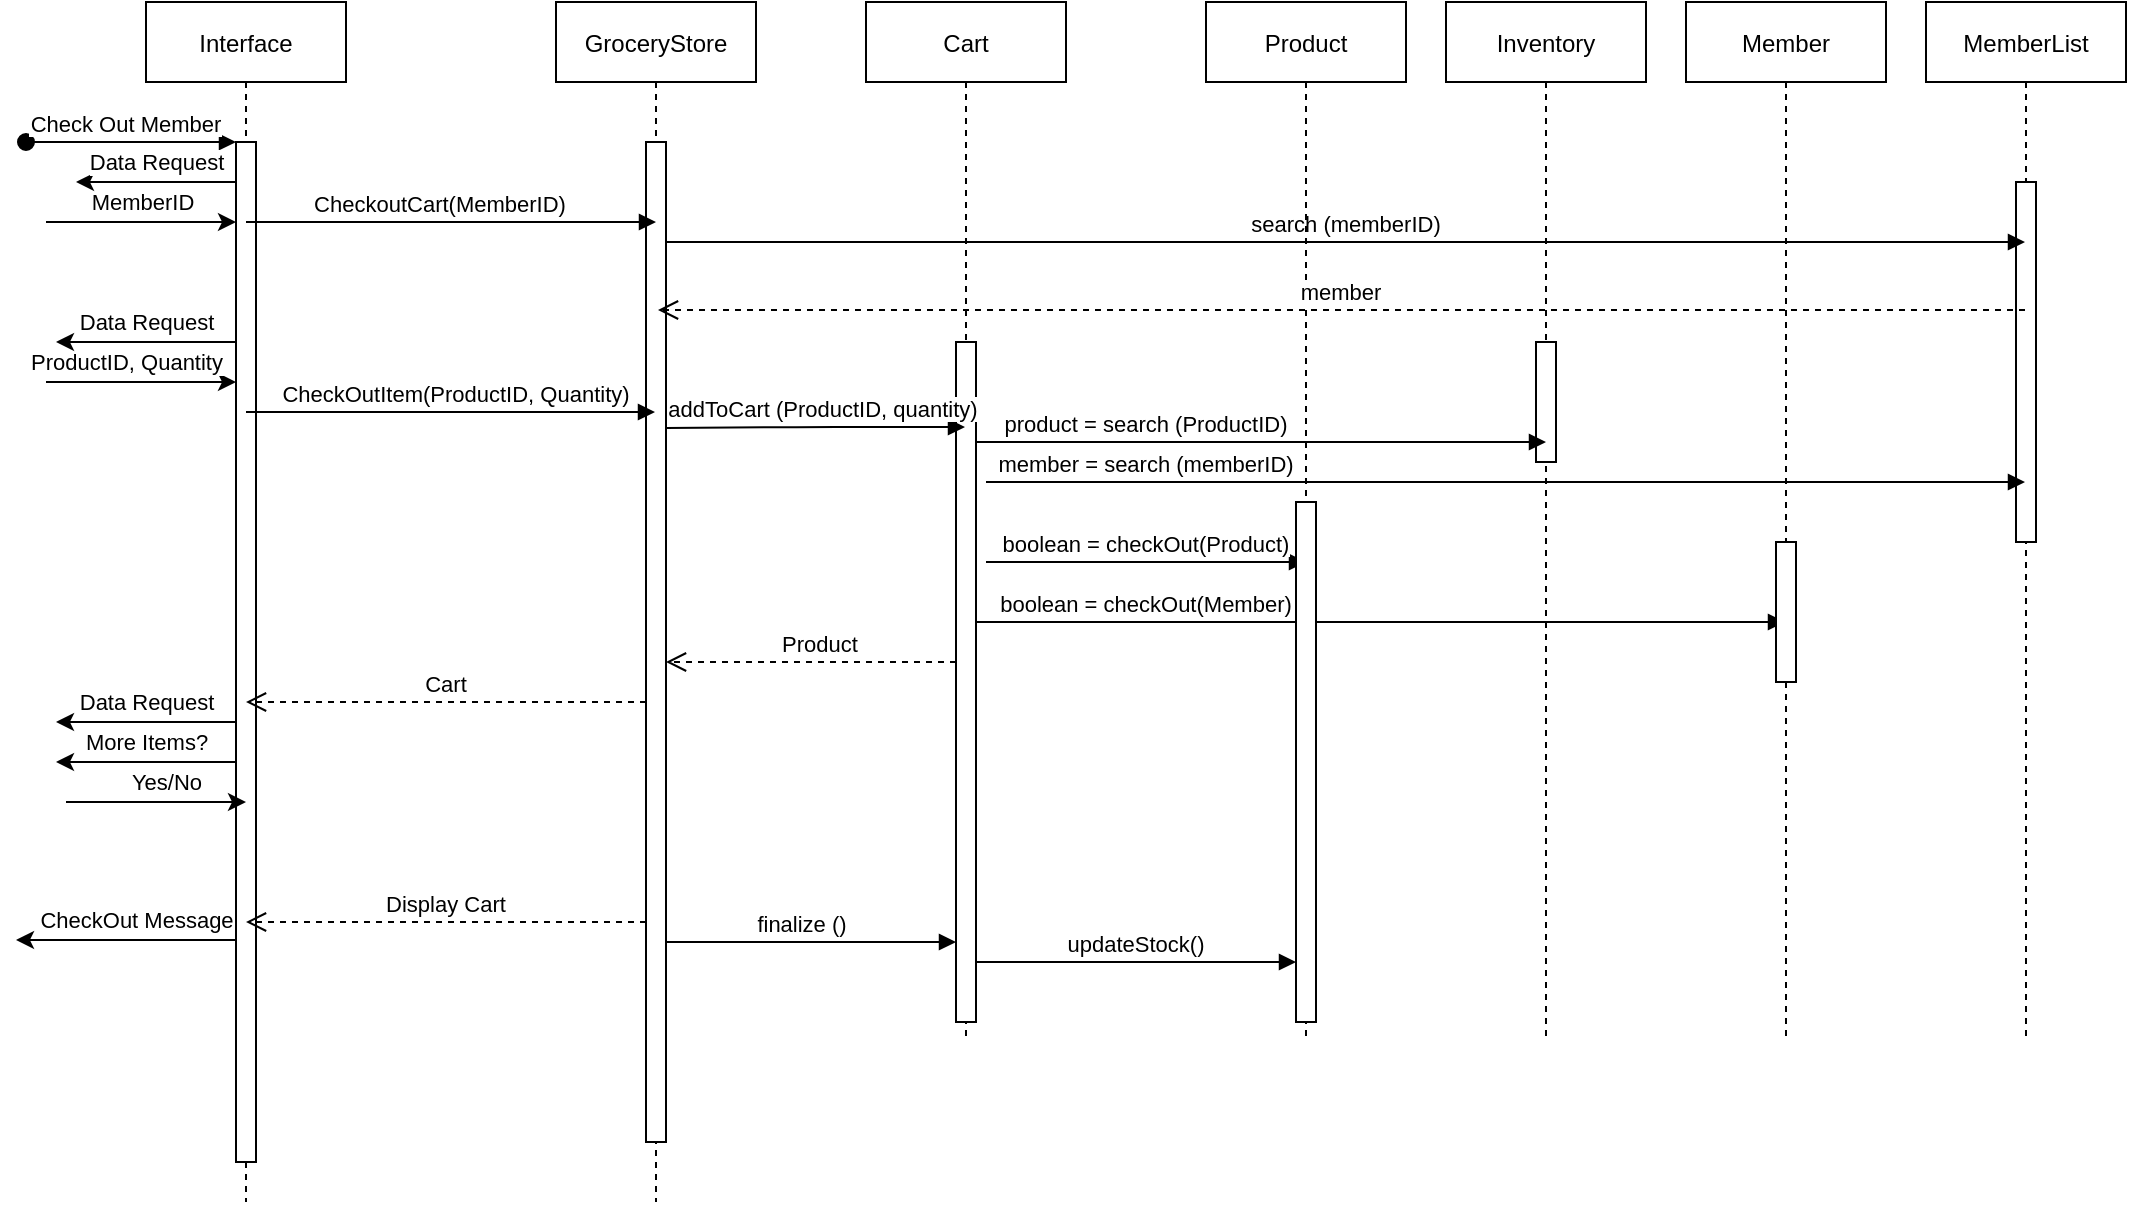 <mxfile version="15.5.5" type="onedrive"><diagram id="kgpKYQtTHZ0yAKxKKP6v" name="Page-1"><mxGraphModel dx="1278" dy="579" grid="1" gridSize="10" guides="1" tooltips="1" connect="1" arrows="1" fold="1" page="1" pageScale="1" pageWidth="850" pageHeight="1100" math="0" shadow="0"><root><mxCell id="0"/><mxCell id="1" parent="0"/><mxCell id="3nuBFxr9cyL0pnOWT2aG-1" value="Interface" style="shape=umlLifeline;perimeter=lifelinePerimeter;container=1;collapsible=0;recursiveResize=0;rounded=0;shadow=0;strokeWidth=1;" parent="1" vertex="1"><mxGeometry x="110" y="80" width="100" height="600" as="geometry"/></mxCell><mxCell id="3nuBFxr9cyL0pnOWT2aG-2" value="" style="points=[];perimeter=orthogonalPerimeter;rounded=0;shadow=0;strokeWidth=1;" parent="3nuBFxr9cyL0pnOWT2aG-1" vertex="1"><mxGeometry x="45" y="70" width="10" height="510" as="geometry"/></mxCell><mxCell id="3nuBFxr9cyL0pnOWT2aG-3" value="Check Out Member" style="verticalAlign=bottom;startArrow=oval;endArrow=block;startSize=8;shadow=0;strokeWidth=1;" parent="3nuBFxr9cyL0pnOWT2aG-1" target="3nuBFxr9cyL0pnOWT2aG-2" edge="1"><mxGeometry x="-0.048" relative="1" as="geometry"><mxPoint x="-60" y="70" as="sourcePoint"/><mxPoint as="offset"/></mxGeometry></mxCell><mxCell id="9fdFapkQpH2N2yp1Vqai-12" value="" style="endArrow=classic;html=1;rounded=0;strokeColor=default;" parent="3nuBFxr9cyL0pnOWT2aG-1" edge="1"><mxGeometry relative="1" as="geometry"><mxPoint x="-50" y="110" as="sourcePoint"/><mxPoint x="45" y="110" as="targetPoint"/></mxGeometry></mxCell><mxCell id="9fdFapkQpH2N2yp1Vqai-13" value="MemberID" style="edgeLabel;resizable=0;html=1;align=center;verticalAlign=middle;" parent="9fdFapkQpH2N2yp1Vqai-12" connectable="0" vertex="1"><mxGeometry relative="1" as="geometry"><mxPoint y="-10" as="offset"/></mxGeometry></mxCell><mxCell id="9fdFapkQpH2N2yp1Vqai-20" value="" style="endArrow=classic;html=1;rounded=0;strokeColor=default;" parent="3nuBFxr9cyL0pnOWT2aG-1" edge="1"><mxGeometry relative="1" as="geometry"><mxPoint x="-50" y="190" as="sourcePoint"/><mxPoint x="45" y="190" as="targetPoint"/><Array as="points"><mxPoint x="-10" y="190"/></Array></mxGeometry></mxCell><mxCell id="9fdFapkQpH2N2yp1Vqai-21" value="ProductID, Quantity" style="edgeLabel;resizable=0;html=1;align=center;verticalAlign=middle;" parent="9fdFapkQpH2N2yp1Vqai-20" connectable="0" vertex="1"><mxGeometry relative="1" as="geometry"><mxPoint x="-8" y="-10" as="offset"/></mxGeometry></mxCell><mxCell id="9fdFapkQpH2N2yp1Vqai-22" value="" style="endArrow=classic;html=1;rounded=0;strokeColor=default;" parent="3nuBFxr9cyL0pnOWT2aG-1" edge="1"><mxGeometry relative="1" as="geometry"><mxPoint x="-25" y="170" as="sourcePoint"/><mxPoint x="-45" y="170" as="targetPoint"/><Array as="points"><mxPoint x="45" y="170"/></Array></mxGeometry></mxCell><mxCell id="9fdFapkQpH2N2yp1Vqai-23" value="Data Request" style="edgeLabel;resizable=0;html=1;align=center;verticalAlign=middle;" parent="9fdFapkQpH2N2yp1Vqai-22" connectable="0" vertex="1"><mxGeometry relative="1" as="geometry"><mxPoint x="-35" y="-10" as="offset"/></mxGeometry></mxCell><mxCell id="pSKavSD4JDA0JS8yOYJI-22" value="" style="endArrow=classic;html=1;rounded=0;strokeColor=default;" parent="3nuBFxr9cyL0pnOWT2aG-1" edge="1"><mxGeometry relative="1" as="geometry"><mxPoint x="-25" y="360" as="sourcePoint"/><mxPoint x="-45" y="360" as="targetPoint"/><Array as="points"><mxPoint x="45" y="360"/></Array></mxGeometry></mxCell><mxCell id="pSKavSD4JDA0JS8yOYJI-23" value="Data Request" style="edgeLabel;resizable=0;html=1;align=center;verticalAlign=middle;" parent="pSKavSD4JDA0JS8yOYJI-22" connectable="0" vertex="1"><mxGeometry relative="1" as="geometry"><mxPoint x="-35" y="-10" as="offset"/></mxGeometry></mxCell><mxCell id="9fdFapkQpH2N2yp1Vqai-10" value="" style="endArrow=classic;html=1;rounded=0;strokeColor=default;" parent="3nuBFxr9cyL0pnOWT2aG-1" edge="1"><mxGeometry relative="1" as="geometry"><mxPoint x="-15" y="90" as="sourcePoint"/><mxPoint x="-35" y="90" as="targetPoint"/><Array as="points"><mxPoint x="45" y="90"/></Array></mxGeometry></mxCell><mxCell id="9fdFapkQpH2N2yp1Vqai-11" value="Data Request" style="edgeLabel;resizable=0;html=1;align=center;verticalAlign=middle;" parent="9fdFapkQpH2N2yp1Vqai-10" connectable="0" vertex="1"><mxGeometry relative="1" as="geometry"><mxPoint x="-30" y="-10" as="offset"/></mxGeometry></mxCell><mxCell id="pSKavSD4JDA0JS8yOYJI-30" value="" style="endArrow=classic;html=1;rounded=0;strokeColor=default;" parent="3nuBFxr9cyL0pnOWT2aG-1" edge="1"><mxGeometry relative="1" as="geometry"><mxPoint x="-25" y="380" as="sourcePoint"/><mxPoint x="-45" y="380" as="targetPoint"/><Array as="points"><mxPoint x="45" y="380"/></Array></mxGeometry></mxCell><mxCell id="pSKavSD4JDA0JS8yOYJI-31" value="More Items?" style="edgeLabel;resizable=0;html=1;align=center;verticalAlign=middle;" parent="pSKavSD4JDA0JS8yOYJI-30" connectable="0" vertex="1"><mxGeometry relative="1" as="geometry"><mxPoint x="-35" y="-10" as="offset"/></mxGeometry></mxCell><mxCell id="3nuBFxr9cyL0pnOWT2aG-5" value="GroceryStore" style="shape=umlLifeline;perimeter=lifelinePerimeter;container=1;collapsible=0;recursiveResize=0;rounded=0;shadow=0;strokeWidth=1;" parent="1" vertex="1"><mxGeometry x="315" y="80" width="100" height="600" as="geometry"/></mxCell><mxCell id="3nuBFxr9cyL0pnOWT2aG-6" value="" style="points=[];perimeter=orthogonalPerimeter;rounded=0;shadow=0;strokeWidth=1;" parent="3nuBFxr9cyL0pnOWT2aG-5" vertex="1"><mxGeometry x="45" y="70" width="10" height="500" as="geometry"/></mxCell><mxCell id="3nuBFxr9cyL0pnOWT2aG-8" value="CheckoutCart(MemberID)" style="verticalAlign=bottom;endArrow=block;shadow=0;strokeWidth=1;" parent="3nuBFxr9cyL0pnOWT2aG-5" edge="1"><mxGeometry x="-0.056" relative="1" as="geometry"><mxPoint x="-155" y="110" as="sourcePoint"/><mxPoint x="50" y="110" as="targetPoint"/><Array as="points"><mxPoint x="-85" y="110"/><mxPoint x="35" y="110"/></Array><mxPoint as="offset"/></mxGeometry></mxCell><mxCell id="3nuBFxr9cyL0pnOWT2aG-10" value="Cart" style="verticalAlign=bottom;endArrow=open;dashed=1;endSize=8;shadow=0;strokeWidth=1;" parent="1" edge="1"><mxGeometry relative="1" as="geometry"><mxPoint x="160" y="430" as="targetPoint"/><mxPoint x="360" y="430" as="sourcePoint"/><Array as="points"><mxPoint x="330" y="430"/></Array><mxPoint as="offset"/></mxGeometry></mxCell><mxCell id="9fdFapkQpH2N2yp1Vqai-1" value="Cart" style="shape=umlLifeline;perimeter=lifelinePerimeter;container=1;collapsible=0;recursiveResize=0;rounded=0;shadow=0;strokeWidth=1;" parent="1" vertex="1"><mxGeometry x="470" y="80" width="100" height="520" as="geometry"/></mxCell><mxCell id="9fdFapkQpH2N2yp1Vqai-2" value="" style="points=[];perimeter=orthogonalPerimeter;rounded=0;shadow=0;strokeWidth=1;" parent="9fdFapkQpH2N2yp1Vqai-1" vertex="1"><mxGeometry x="45" y="170" width="10" height="340" as="geometry"/></mxCell><mxCell id="9fdFapkQpH2N2yp1Vqai-30" value="boolean = checkOut(Member)" style="verticalAlign=bottom;endArrow=block;shadow=0;strokeWidth=1;" parent="9fdFapkQpH2N2yp1Vqai-1" target="9fdFapkQpH2N2yp1Vqai-14" edge="1"><mxGeometry x="-0.58" relative="1" as="geometry"><mxPoint x="55" y="310" as="sourcePoint"/><mxPoint x="155" y="310" as="targetPoint"/><Array as="points"/><mxPoint as="offset"/></mxGeometry></mxCell><mxCell id="pSKavSD4JDA0JS8yOYJI-37" value="updateStock()" style="verticalAlign=bottom;endArrow=block;shadow=0;strokeWidth=1;" parent="9fdFapkQpH2N2yp1Vqai-1" edge="1"><mxGeometry relative="1" as="geometry"><mxPoint x="55" y="480" as="sourcePoint"/><mxPoint x="215" y="480" as="targetPoint"/><Array as="points"/><mxPoint as="offset"/></mxGeometry></mxCell><mxCell id="9fdFapkQpH2N2yp1Vqai-3" value="Inventory" style="shape=umlLifeline;perimeter=lifelinePerimeter;container=1;collapsible=0;recursiveResize=0;rounded=0;shadow=0;strokeWidth=1;" parent="1" vertex="1"><mxGeometry x="760" y="80" width="100" height="520" as="geometry"/></mxCell><mxCell id="9fdFapkQpH2N2yp1Vqai-4" value="" style="points=[];perimeter=orthogonalPerimeter;rounded=0;shadow=0;strokeWidth=1;" parent="9fdFapkQpH2N2yp1Vqai-3" vertex="1"><mxGeometry x="45" y="170" width="10" height="60" as="geometry"/></mxCell><mxCell id="9fdFapkQpH2N2yp1Vqai-14" value="Member" style="shape=umlLifeline;perimeter=lifelinePerimeter;container=1;collapsible=0;recursiveResize=0;rounded=0;shadow=0;strokeWidth=1;" parent="1" vertex="1"><mxGeometry x="880" y="80" width="100" height="520" as="geometry"/></mxCell><mxCell id="9fdFapkQpH2N2yp1Vqai-15" value="" style="points=[];perimeter=orthogonalPerimeter;rounded=0;shadow=0;strokeWidth=1;" parent="9fdFapkQpH2N2yp1Vqai-14" vertex="1"><mxGeometry x="45" y="270" width="10" height="70" as="geometry"/></mxCell><mxCell id="9fdFapkQpH2N2yp1Vqai-16" value="MemberList" style="shape=umlLifeline;perimeter=lifelinePerimeter;container=1;collapsible=0;recursiveResize=0;rounded=0;shadow=0;strokeWidth=1;" parent="1" vertex="1"><mxGeometry x="1000" y="80" width="100" height="520" as="geometry"/></mxCell><mxCell id="9fdFapkQpH2N2yp1Vqai-17" value="" style="points=[];perimeter=orthogonalPerimeter;rounded=0;shadow=0;strokeWidth=1;" parent="9fdFapkQpH2N2yp1Vqai-16" vertex="1"><mxGeometry x="45" y="90" width="10" height="180" as="geometry"/></mxCell><mxCell id="9fdFapkQpH2N2yp1Vqai-18" value="search (memberID)" style="verticalAlign=bottom;endArrow=block;shadow=0;strokeWidth=1;" parent="1" target="9fdFapkQpH2N2yp1Vqai-16" edge="1"><mxGeometry relative="1" as="geometry"><mxPoint x="370" y="200" as="sourcePoint"/><mxPoint x="520" y="180" as="targetPoint"/><Array as="points"><mxPoint x="460" y="200"/></Array><mxPoint as="offset"/></mxGeometry></mxCell><mxCell id="9fdFapkQpH2N2yp1Vqai-31" value="member = search (memberID)" style="verticalAlign=bottom;endArrow=block;shadow=0;strokeWidth=1;startArrow=none;" parent="1" target="9fdFapkQpH2N2yp1Vqai-16" edge="1"><mxGeometry x="-0.692" relative="1" as="geometry"><mxPoint x="530" y="320" as="sourcePoint"/><mxPoint x="539.5" y="279.5" as="targetPoint"/><Array as="points"/><mxPoint as="offset"/></mxGeometry></mxCell><mxCell id="9fdFapkQpH2N2yp1Vqai-25" value="CheckOutItem(ProductID, Quantity)" style="verticalAlign=bottom;endArrow=block;shadow=0;strokeWidth=1;" parent="1" source="3nuBFxr9cyL0pnOWT2aG-1" target="3nuBFxr9cyL0pnOWT2aG-5" edge="1"><mxGeometry x="0.027" relative="1" as="geometry"><mxPoint x="180" y="260" as="sourcePoint"/><mxPoint x="344.5" y="250" as="targetPoint"/><Array as="points"><mxPoint x="225" y="285"/></Array><mxPoint as="offset"/></mxGeometry></mxCell><mxCell id="pSKavSD4JDA0JS8yOYJI-8" value="boolean = checkOut(Product)" style="verticalAlign=bottom;endArrow=block;shadow=0;strokeWidth=1;" parent="1" edge="1"><mxGeometry relative="1" as="geometry"><mxPoint x="530" y="360" as="sourcePoint"/><mxPoint x="690" y="360" as="targetPoint"/><Array as="points"/><mxPoint as="offset"/></mxGeometry></mxCell><mxCell id="pSKavSD4JDA0JS8yOYJI-9" value="Product" style="shape=umlLifeline;perimeter=lifelinePerimeter;container=1;collapsible=0;recursiveResize=0;rounded=0;shadow=0;strokeWidth=1;" parent="1" vertex="1"><mxGeometry x="640" y="80" width="100" height="520" as="geometry"/></mxCell><mxCell id="pSKavSD4JDA0JS8yOYJI-10" value="" style="points=[];perimeter=orthogonalPerimeter;rounded=0;shadow=0;strokeWidth=1;" parent="pSKavSD4JDA0JS8yOYJI-9" vertex="1"><mxGeometry x="45" y="250" width="10" height="260" as="geometry"/></mxCell><mxCell id="pSKavSD4JDA0JS8yOYJI-11" value="addToCart (ProductID, quantity)" style="verticalAlign=bottom;endArrow=block;shadow=0;strokeWidth=1;" parent="1" target="9fdFapkQpH2N2yp1Vqai-1" edge="1"><mxGeometry x="0.039" relative="1" as="geometry"><mxPoint x="370" y="293" as="sourcePoint"/><mxPoint x="505" y="292.5" as="targetPoint"/><Array as="points"><mxPoint x="445" y="292.5"/></Array><mxPoint x="1" as="offset"/></mxGeometry></mxCell><mxCell id="pSKavSD4JDA0JS8yOYJI-14" value="product = search (ProductID)" style="verticalAlign=bottom;endArrow=block;shadow=0;strokeWidth=1;startArrow=none;" parent="1" source="9fdFapkQpH2N2yp1Vqai-2" edge="1"><mxGeometry x="-0.404" relative="1" as="geometry"><mxPoint x="530" y="300" as="sourcePoint"/><mxPoint x="810" y="300" as="targetPoint"/><Array as="points"/><mxPoint as="offset"/></mxGeometry></mxCell><mxCell id="pSKavSD4JDA0JS8yOYJI-17" value="Product" style="verticalAlign=bottom;endArrow=open;dashed=1;endSize=8;shadow=0;strokeWidth=1;" parent="1" edge="1"><mxGeometry x="-0.062" relative="1" as="geometry"><mxPoint x="370" y="410" as="targetPoint"/><mxPoint x="515" y="410" as="sourcePoint"/><Array as="points"/><mxPoint as="offset"/></mxGeometry></mxCell><mxCell id="pSKavSD4JDA0JS8yOYJI-26" value="" style="endArrow=classic;html=1;rounded=0;strokeColor=default;" parent="1" edge="1"><mxGeometry relative="1" as="geometry"><mxPoint x="70" y="480" as="sourcePoint"/><mxPoint x="160" y="480" as="targetPoint"/><Array as="points"/></mxGeometry></mxCell><mxCell id="pSKavSD4JDA0JS8yOYJI-27" value="Yes/No" style="edgeLabel;resizable=0;html=1;align=center;verticalAlign=middle;" parent="pSKavSD4JDA0JS8yOYJI-26" connectable="0" vertex="1"><mxGeometry relative="1" as="geometry"><mxPoint x="5" y="-10" as="offset"/></mxGeometry></mxCell><mxCell id="pSKavSD4JDA0JS8yOYJI-35" value="Display Cart" style="verticalAlign=bottom;endArrow=open;dashed=1;endSize=8;shadow=0;strokeWidth=1;" parent="1" edge="1"><mxGeometry relative="1" as="geometry"><mxPoint x="160" y="540" as="targetPoint"/><mxPoint x="360" y="540" as="sourcePoint"/><Array as="points"><mxPoint x="330" y="540"/></Array><mxPoint as="offset"/></mxGeometry></mxCell><mxCell id="pSKavSD4JDA0JS8yOYJI-36" value="finalize ()" style="verticalAlign=bottom;endArrow=block;shadow=0;strokeWidth=1;" parent="1" edge="1"><mxGeometry x="-0.064" relative="1" as="geometry"><mxPoint x="370" y="550" as="sourcePoint"/><mxPoint x="515" y="550" as="targetPoint"/><Array as="points"><mxPoint x="440.5" y="550"/></Array><mxPoint as="offset"/></mxGeometry></mxCell><mxCell id="LEpG_RFkGhg_HliPyFfc-1" value="" style="endArrow=classic;html=1;rounded=0;strokeColor=default;" parent="1" edge="1"><mxGeometry relative="1" as="geometry"><mxPoint x="75" y="549" as="sourcePoint"/><mxPoint x="45" y="549" as="targetPoint"/><Array as="points"><mxPoint x="155" y="549"/></Array></mxGeometry></mxCell><mxCell id="LEpG_RFkGhg_HliPyFfc-2" value="CheckOut Message" style="edgeLabel;resizable=0;html=1;align=center;verticalAlign=middle;" parent="LEpG_RFkGhg_HliPyFfc-1" connectable="0" vertex="1"><mxGeometry relative="1" as="geometry"><mxPoint x="-35" y="-10" as="offset"/></mxGeometry></mxCell><mxCell id="Qgg8d6_t0uje1OgCs4bh-4" value="member" style="verticalAlign=bottom;endArrow=open;dashed=1;endSize=8;shadow=0;strokeWidth=1;entryX=0.6;entryY=0.168;entryDx=0;entryDy=0;entryPerimeter=0;" parent="1" source="9fdFapkQpH2N2yp1Vqai-16" target="3nuBFxr9cyL0pnOWT2aG-6" edge="1"><mxGeometry relative="1" as="geometry"><mxPoint x="360" y="210" as="targetPoint"/><mxPoint x="570" y="210" as="sourcePoint"/><Array as="points"/><mxPoint as="offset"/></mxGeometry></mxCell></root></mxGraphModel></diagram></mxfile>